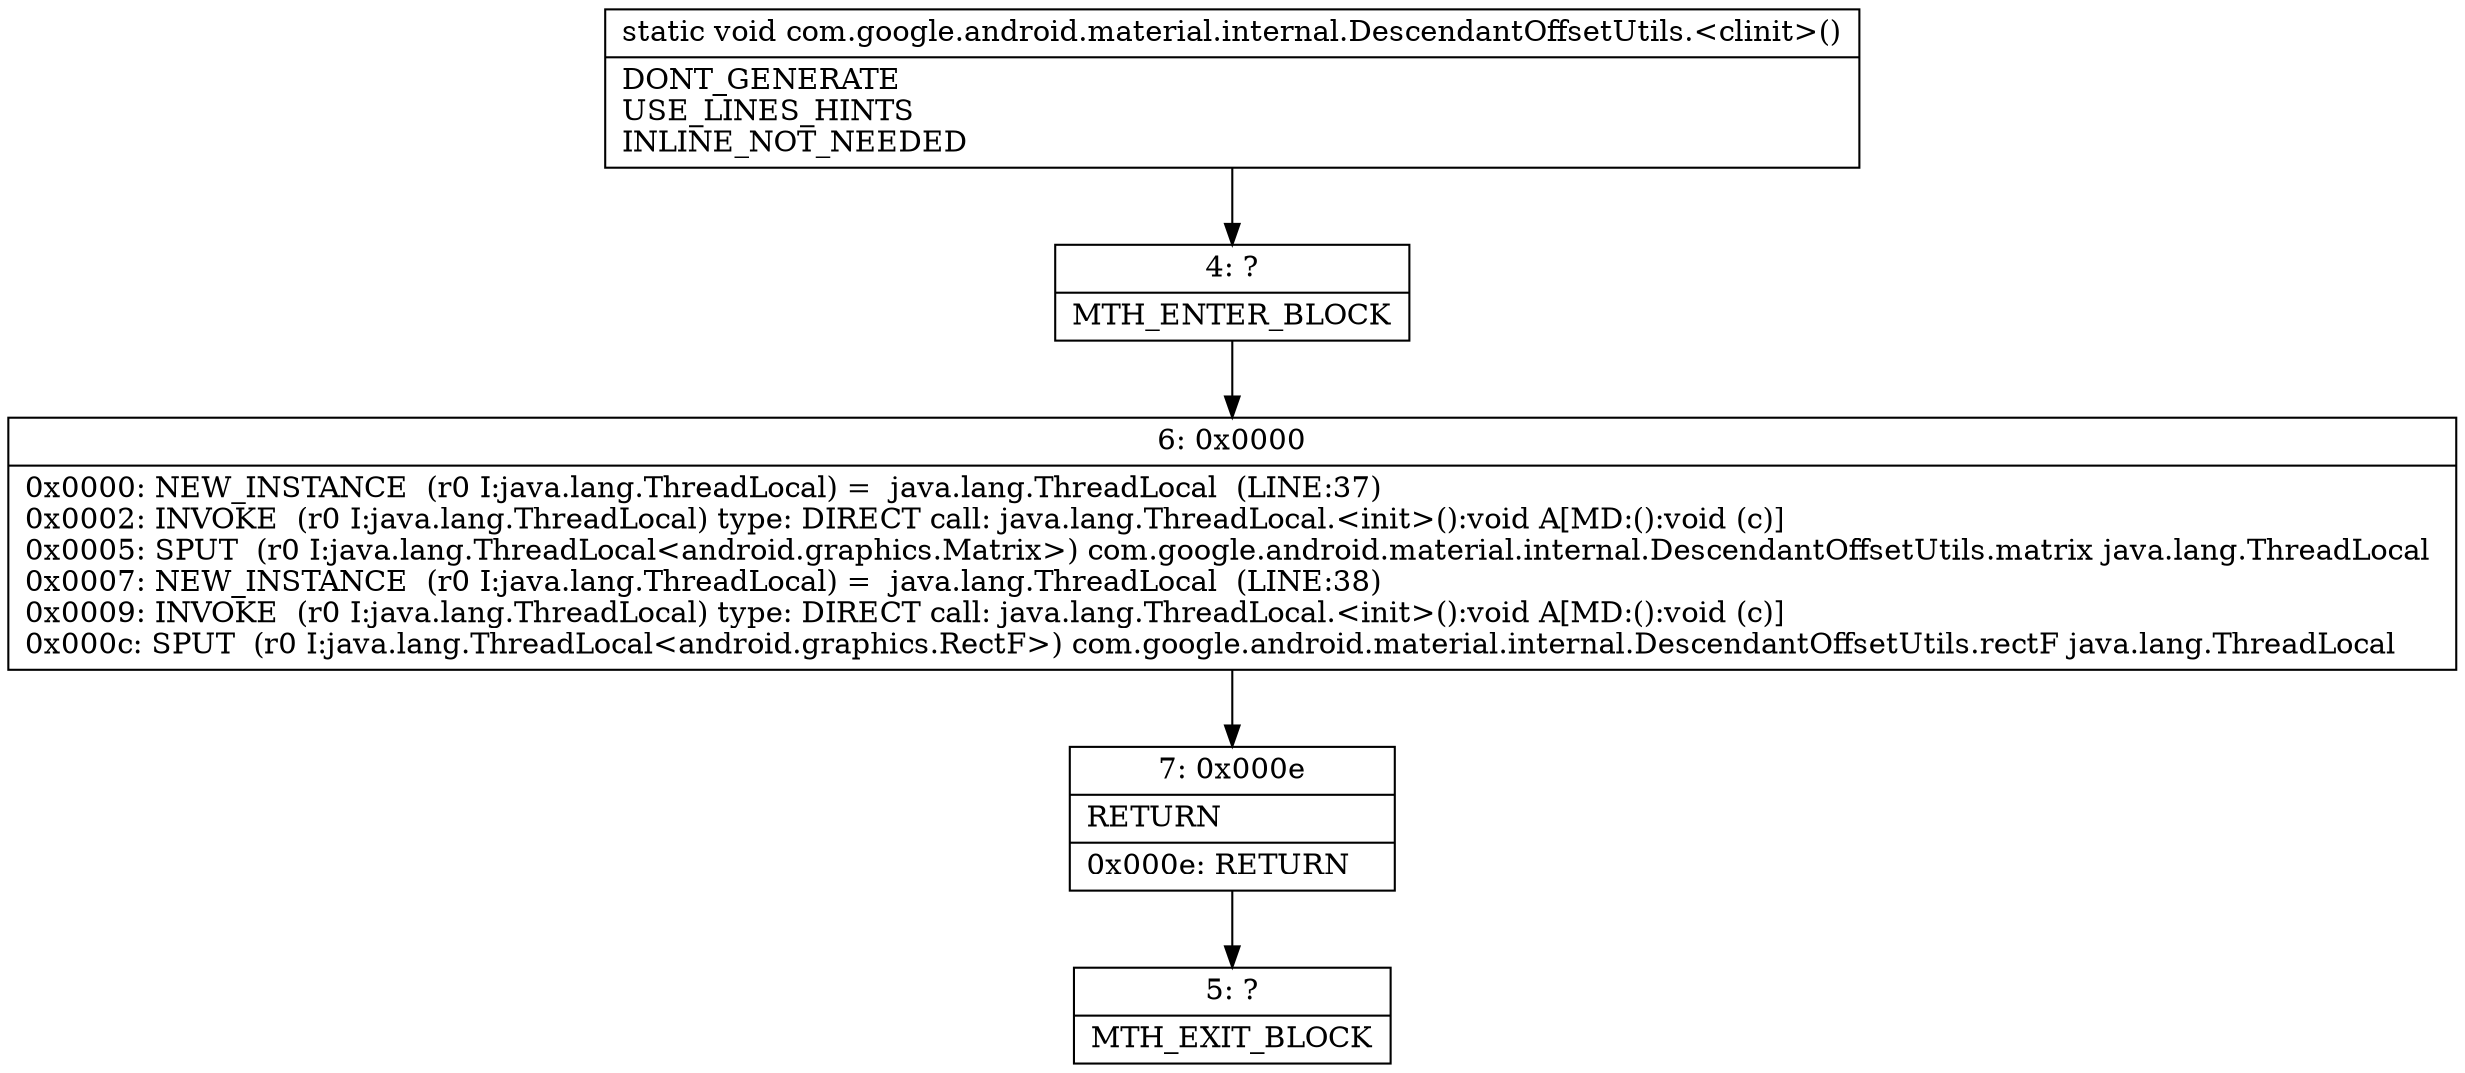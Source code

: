 digraph "CFG forcom.google.android.material.internal.DescendantOffsetUtils.\<clinit\>()V" {
Node_4 [shape=record,label="{4\:\ ?|MTH_ENTER_BLOCK\l}"];
Node_6 [shape=record,label="{6\:\ 0x0000|0x0000: NEW_INSTANCE  (r0 I:java.lang.ThreadLocal) =  java.lang.ThreadLocal  (LINE:37)\l0x0002: INVOKE  (r0 I:java.lang.ThreadLocal) type: DIRECT call: java.lang.ThreadLocal.\<init\>():void A[MD:():void (c)]\l0x0005: SPUT  (r0 I:java.lang.ThreadLocal\<android.graphics.Matrix\>) com.google.android.material.internal.DescendantOffsetUtils.matrix java.lang.ThreadLocal \l0x0007: NEW_INSTANCE  (r0 I:java.lang.ThreadLocal) =  java.lang.ThreadLocal  (LINE:38)\l0x0009: INVOKE  (r0 I:java.lang.ThreadLocal) type: DIRECT call: java.lang.ThreadLocal.\<init\>():void A[MD:():void (c)]\l0x000c: SPUT  (r0 I:java.lang.ThreadLocal\<android.graphics.RectF\>) com.google.android.material.internal.DescendantOffsetUtils.rectF java.lang.ThreadLocal \l}"];
Node_7 [shape=record,label="{7\:\ 0x000e|RETURN\l|0x000e: RETURN   \l}"];
Node_5 [shape=record,label="{5\:\ ?|MTH_EXIT_BLOCK\l}"];
MethodNode[shape=record,label="{static void com.google.android.material.internal.DescendantOffsetUtils.\<clinit\>()  | DONT_GENERATE\lUSE_LINES_HINTS\lINLINE_NOT_NEEDED\l}"];
MethodNode -> Node_4;Node_4 -> Node_6;
Node_6 -> Node_7;
Node_7 -> Node_5;
}

